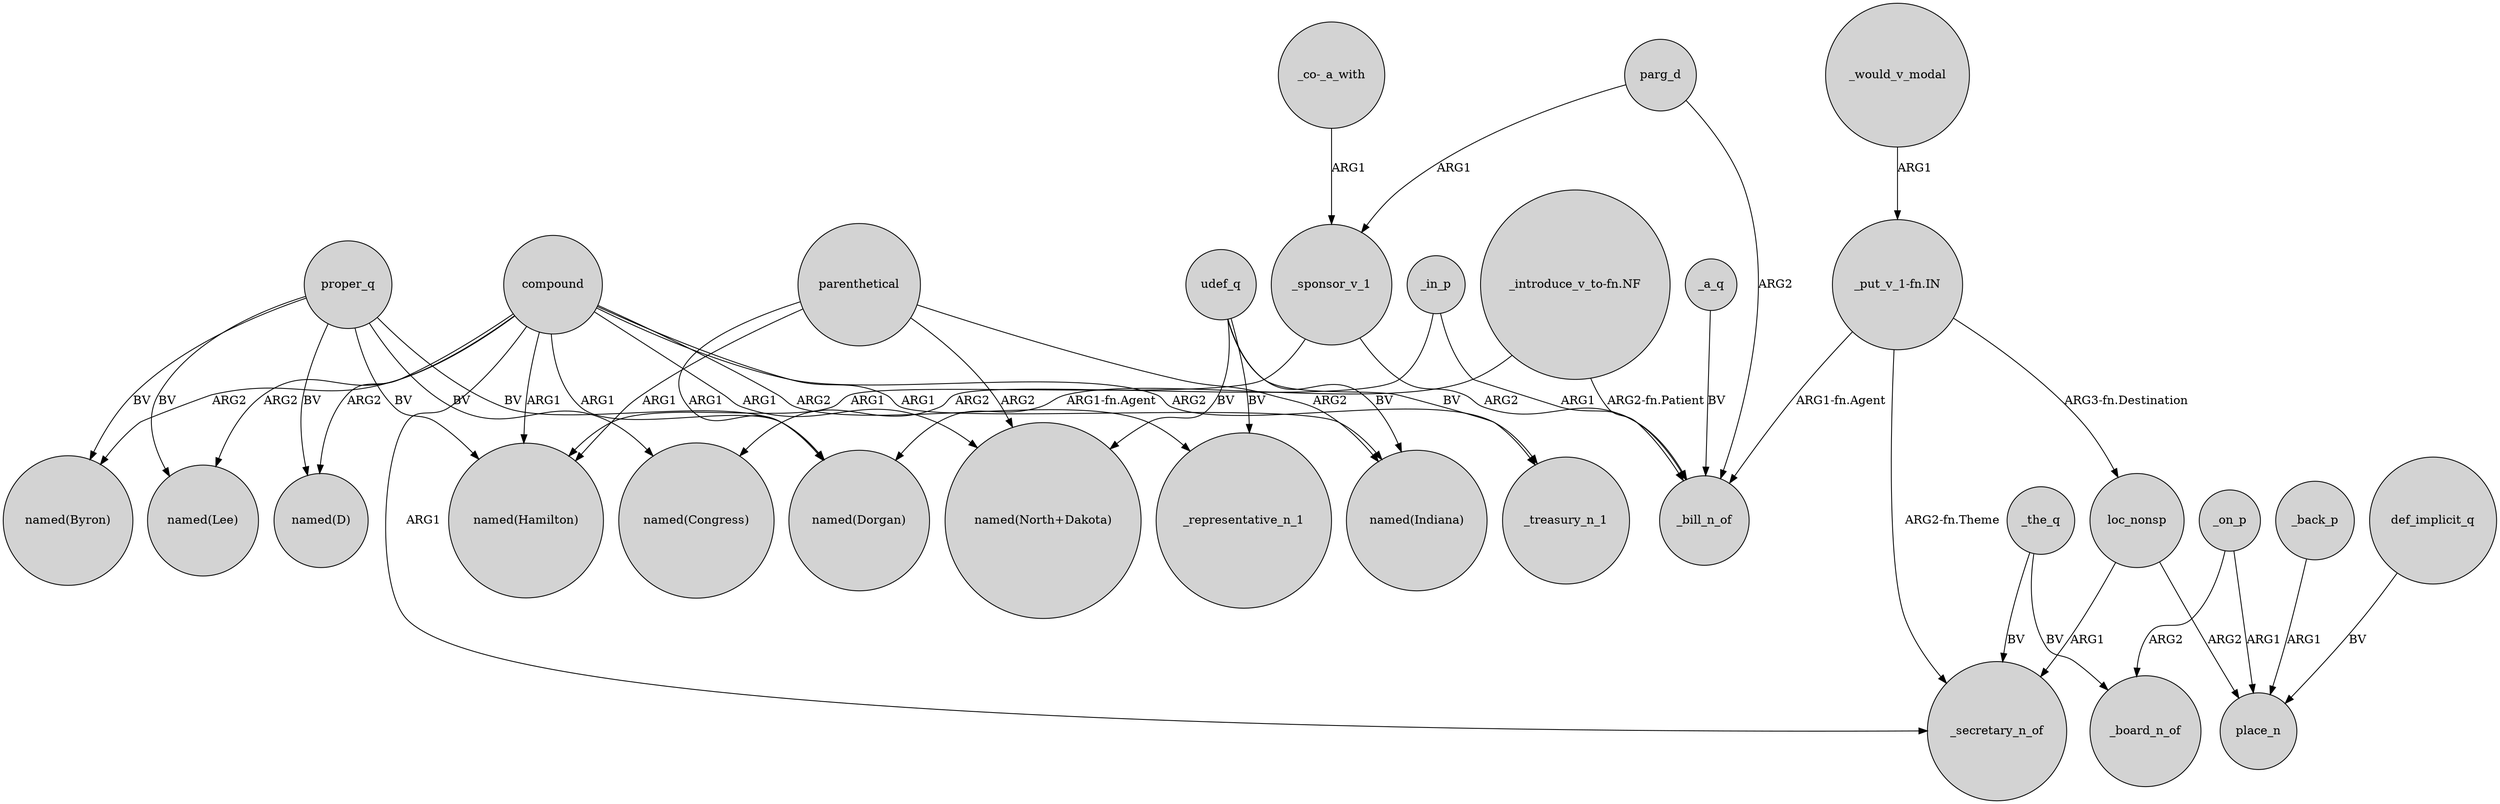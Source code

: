 digraph {
	node [shape=circle style=filled]
	compound -> "named(Lee)" [label=ARG2]
	compound -> "named(North+Dakota)" [label=ARG1]
	udef_q -> "named(North+Dakota)" [label=BV]
	compound -> "named(Byron)" [label=ARG2]
	_sponsor_v_1 -> "named(Hamilton)" [label=ARG1]
	proper_q -> "named(Lee)" [label=BV]
	"_put_v_1-fn.IN" -> loc_nonsp [label="ARG3-fn.Destination"]
	_a_q -> _bill_n_of [label=BV]
	parenthetical -> "named(Dorgan)" [label=ARG1]
	"_introduce_v_to-fn.NF" -> _bill_n_of [label="ARG2-fn.Patient"]
	_would_v_modal -> "_put_v_1-fn.IN" [label=ARG1]
	compound -> "named(Hamilton)" [label=ARG1]
	"_put_v_1-fn.IN" -> _secretary_n_of [label="ARG2-fn.Theme"]
	def_implicit_q -> place_n [label=BV]
	parg_d -> _bill_n_of [label=ARG2]
	"_introduce_v_to-fn.NF" -> "named(Dorgan)" [label="ARG1-fn.Agent"]
	proper_q -> "named(Dorgan)" [label=BV]
	proper_q -> "named(Congress)" [label=BV]
	_the_q -> _secretary_n_of [label=BV]
	compound -> "named(Dorgan)" [label=ARG1]
	udef_q -> "named(Indiana)" [label=BV]
	parg_d -> _sponsor_v_1 [label=ARG1]
	proper_q -> "named(Byron)" [label=BV]
	compound -> _representative_n_1 [label=ARG2]
	"_put_v_1-fn.IN" -> _bill_n_of [label="ARG1-fn.Agent"]
	udef_q -> _treasury_n_1 [label=BV]
	_the_q -> _board_n_of [label=BV]
	parenthetical -> "named(Hamilton)" [label=ARG1]
	_on_p -> place_n [label=ARG1]
	_sponsor_v_1 -> _bill_n_of [label=ARG2]
	compound -> "named(D)" [label=ARG2]
	udef_q -> _representative_n_1 [label=BV]
	_on_p -> _board_n_of [label=ARG2]
	_in_p -> _bill_n_of [label=ARG1]
	proper_q -> "named(D)" [label=BV]
	loc_nonsp -> place_n [label=ARG2]
	compound -> "named(Indiana)" [label=ARG1]
	_back_p -> place_n [label=ARG1]
	parenthetical -> "named(Indiana)" [label=ARG2]
	compound -> _treasury_n_1 [label=ARG2]
	parenthetical -> "named(North+Dakota)" [label=ARG2]
	"_co-_a_with" -> _sponsor_v_1 [label=ARG1]
	_in_p -> "named(Congress)" [label=ARG2]
	compound -> _secretary_n_of [label=ARG1]
	loc_nonsp -> _secretary_n_of [label=ARG1]
	proper_q -> "named(Hamilton)" [label=BV]
}
